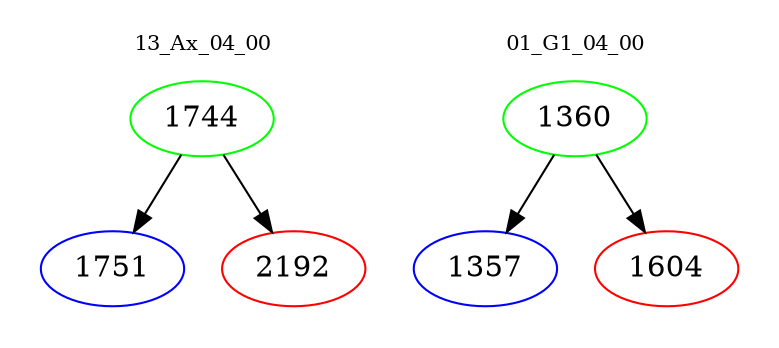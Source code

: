 digraph{
subgraph cluster_0 {
color = white
label = "13_Ax_04_00";
fontsize=10;
T0_1744 [label="1744", color="green"]
T0_1744 -> T0_1751 [color="black"]
T0_1751 [label="1751", color="blue"]
T0_1744 -> T0_2192 [color="black"]
T0_2192 [label="2192", color="red"]
}
subgraph cluster_1 {
color = white
label = "01_G1_04_00";
fontsize=10;
T1_1360 [label="1360", color="green"]
T1_1360 -> T1_1357 [color="black"]
T1_1357 [label="1357", color="blue"]
T1_1360 -> T1_1604 [color="black"]
T1_1604 [label="1604", color="red"]
}
}
